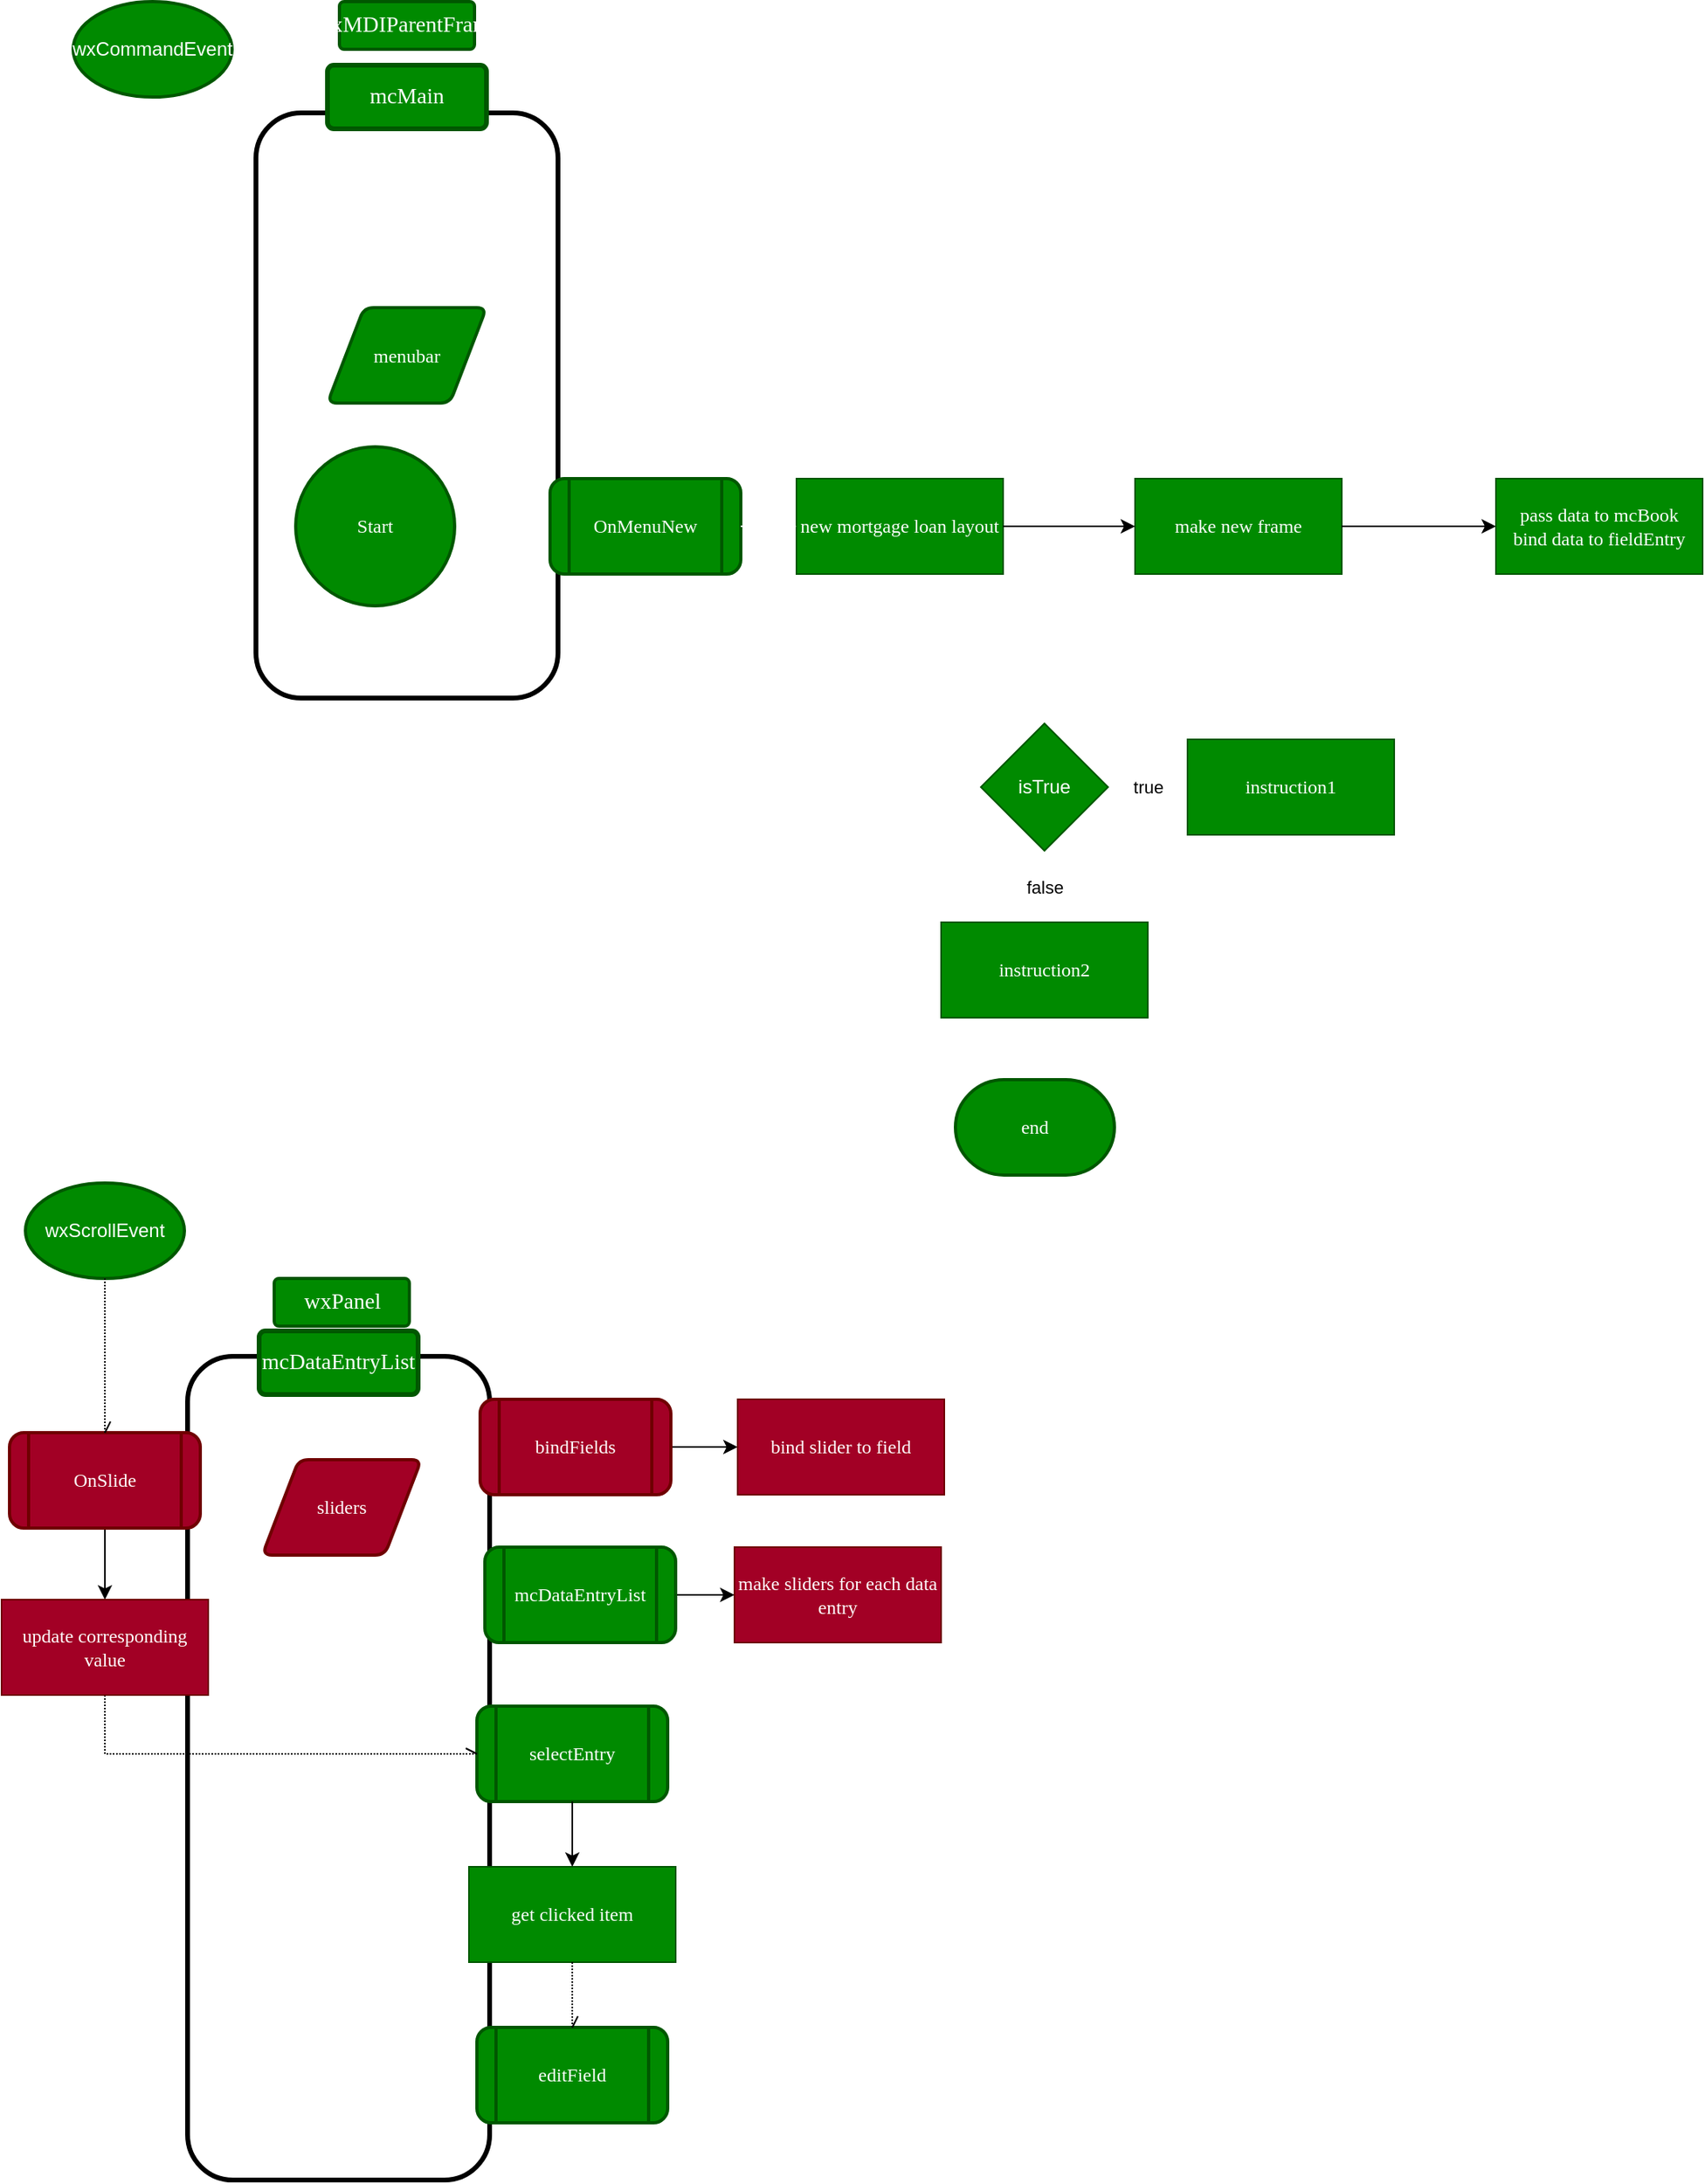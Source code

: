 <mxfile version="16.5.1" type="device"><diagram id="4u5bkuqh8i6XdxuR7M9z" name="Page-1"><mxGraphModel dx="618" dy="2341" grid="0" gridSize="10" guides="1" tooltips="1" connect="1" arrows="1" fold="1" page="0" pageScale="1" pageWidth="850" pageHeight="1100" math="0" shadow="0"><root><mxCell id="0"/><mxCell id="1" parent="0"/><mxCell id="HCgGVhxVDAZrNAhKXv1q-1" value="&lt;font style=&quot;font-size: 12px&quot;&gt;Start&lt;/font&gt;" style="strokeWidth=2;html=1;shape=mxgraph.flowchart.start_2;whiteSpace=wrap;fillColor=#008a00;strokeColor=#005700;fontFamily=SF Mono;fontColor=#ffffff;" parent="1" vertex="1"><mxGeometry x="805" y="-1074" width="100" height="100" as="geometry"/></mxCell><mxCell id="HCgGVhxVDAZrNAhKXv1q-10" value="&lt;font face=&quot;SF Mono&quot;&gt;end&lt;/font&gt;" style="strokeWidth=2;html=1;shape=mxgraph.flowchart.terminator;whiteSpace=wrap;fillColor=#008a00;strokeColor=#005700;fontColor=#ffffff;" parent="1" vertex="1"><mxGeometry x="1220" y="-676" width="100" height="60" as="geometry"/></mxCell><mxCell id="fyVn6qu1Rg0q54IkyxBc-4" value="true" style="edgeStyle=orthogonalEdgeStyle;rounded=0;orthogonalLoop=1;jettySize=auto;html=1;strokeColor=#FFFFFF;" parent="1" source="fyVn6qu1Rg0q54IkyxBc-1" target="fyVn6qu1Rg0q54IkyxBc-2" edge="1"><mxGeometry relative="1" as="geometry"/></mxCell><mxCell id="fyVn6qu1Rg0q54IkyxBc-5" value="false" style="edgeStyle=orthogonalEdgeStyle;rounded=0;orthogonalLoop=1;jettySize=auto;html=1;strokeColor=#FFFFFF;" parent="1" source="fyVn6qu1Rg0q54IkyxBc-1" target="fyVn6qu1Rg0q54IkyxBc-3" edge="1"><mxGeometry relative="1" as="geometry"/></mxCell><mxCell id="fyVn6qu1Rg0q54IkyxBc-1" value="isTrue" style="rhombus;whiteSpace=wrap;html=1;strokeColor=#005700;fillColor=#008a00;fontColor=#ffffff;" parent="1" vertex="1"><mxGeometry x="1236" y="-900" width="80" height="80" as="geometry"/></mxCell><mxCell id="fyVn6qu1Rg0q54IkyxBc-2" value="&lt;font style=&quot;font-size: 12px&quot;&gt;instruction1&lt;/font&gt;&lt;span style=&quot;font-size: 11px&quot;&gt;&lt;br&gt;&lt;/span&gt;" style="rounded=0;whiteSpace=wrap;html=1;fillColor=#008a00;strokeColor=#005700;fontFamily=SF Mono;fontColor=#ffffff;" parent="1" vertex="1"><mxGeometry x="1366" y="-890" width="130" height="60" as="geometry"/></mxCell><mxCell id="fyVn6qu1Rg0q54IkyxBc-3" value="&lt;font style=&quot;font-size: 12px&quot;&gt;instruction2&lt;/font&gt;&lt;span style=&quot;font-size: 11px&quot;&gt;&lt;br&gt;&lt;/span&gt;" style="rounded=0;whiteSpace=wrap;html=1;fillColor=#008a00;strokeColor=#005700;fontFamily=SF Mono;fontColor=#ffffff;" parent="1" vertex="1"><mxGeometry x="1211" y="-775" width="130" height="60" as="geometry"/></mxCell><mxCell id="DVsYa9VIIIL7xR5zk5o7-2" value="" style="rounded=1;whiteSpace=wrap;html=1;fillColor=none;strokeWidth=3;fontFamily=SF Mono;fontColor=#000000;" vertex="1" parent="1"><mxGeometry x="780" y="-1284" width="190" height="368" as="geometry"/></mxCell><mxCell id="DVsYa9VIIIL7xR5zk5o7-3" value="&lt;font style=&quot;font-size: 14px&quot;&gt;mcMain&lt;/font&gt;" style="rounded=1;arcSize=10;whiteSpace=wrap;html=1;align=center;fillColor=#008a00;strokeColor=#005700;fontFamily=SF Mono;strokeWidth=3;fontColor=#ffffff;" vertex="1" parent="1"><mxGeometry x="825" y="-1314" width="100" height="40" as="geometry"/></mxCell><mxCell id="DVsYa9VIIIL7xR5zk5o7-4" value="&lt;font style=&quot;font-size: 14px&quot;&gt;wxMDIParentFrame&lt;br&gt;&lt;/font&gt;" style="rounded=1;arcSize=10;whiteSpace=wrap;html=1;align=center;fillColor=#008a00;strokeColor=#005700;fontFamily=SF Mono;strokeWidth=2;shadow=0;glass=0;sketch=0;perimeterSpacing=0;fontColor=#ffffff;" vertex="1" parent="1"><mxGeometry x="832.5" y="-1354" width="85" height="30" as="geometry"/></mxCell><mxCell id="DVsYa9VIIIL7xR5zk5o7-5" value="menubar" style="shape=parallelogram;html=1;strokeWidth=2;perimeter=parallelogramPerimeter;whiteSpace=wrap;rounded=1;arcSize=12;size=0.23;fontFamily=SF Mono;fillColor=#008a00;strokeColor=#005700;fontColor=#ffffff;" vertex="1" parent="1"><mxGeometry x="825" y="-1161.5" width="100" height="60" as="geometry"/></mxCell><mxCell id="DVsYa9VIIIL7xR5zk5o7-6" value="wxCommandEvent" style="strokeWidth=2;html=1;shape=mxgraph.flowchart.start_1;whiteSpace=wrap;fillColor=#008a00;strokeColor=#005700;fontColor=#ffffff;" vertex="1" parent="1"><mxGeometry x="665" y="-1354" width="100" height="60" as="geometry"/></mxCell><mxCell id="DVsYa9VIIIL7xR5zk5o7-7" value="OnMenuNew" style="shape=process;whiteSpace=wrap;html=1;backgroundOutline=1;fillColor=#008a00;strokeColor=#005700;rounded=1;fontFamily=SF Mono;strokeWidth=2;fontColor=#ffffff;" vertex="1" parent="1"><mxGeometry x="965" y="-1054" width="120" height="60" as="geometry"/></mxCell><mxCell id="DVsYa9VIIIL7xR5zk5o7-8" value="&lt;font style=&quot;font-size: 12px&quot;&gt;new mortgage loan layout&lt;/font&gt;" style="rounded=0;whiteSpace=wrap;html=1;fillColor=#008a00;strokeColor=#005700;fontFamily=SF Mono;fontColor=#ffffff;" vertex="1" parent="1"><mxGeometry x="1120" y="-1054" width="130" height="60" as="geometry"/></mxCell><mxCell id="DVsYa9VIIIL7xR5zk5o7-9" style="edgeStyle=orthogonalEdgeStyle;rounded=0;orthogonalLoop=1;jettySize=auto;html=1;exitX=1;exitY=0.5;exitDx=0;exitDy=0;entryX=0;entryY=0.5;entryDx=0;entryDy=0;fontColor=#000000;fillColor=#a20025;strokeColor=#FFFFFF;" edge="1" parent="1" source="DVsYa9VIIIL7xR5zk5o7-7" target="DVsYa9VIIIL7xR5zk5o7-8"><mxGeometry relative="1" as="geometry"/></mxCell><mxCell id="DVsYa9VIIIL7xR5zk5o7-10" value="&lt;font style=&quot;font-size: 12px&quot;&gt;make new frame&lt;br&gt;&lt;/font&gt;" style="rounded=0;whiteSpace=wrap;html=1;fillColor=#008a00;strokeColor=#005700;fontFamily=SF Mono;fontColor=#ffffff;" vertex="1" parent="1"><mxGeometry x="1333" y="-1054" width="130" height="60" as="geometry"/></mxCell><mxCell id="DVsYa9VIIIL7xR5zk5o7-11" value="" style="edgeStyle=orthogonalEdgeStyle;rounded=0;orthogonalLoop=1;jettySize=auto;html=1;" edge="1" parent="1" source="DVsYa9VIIIL7xR5zk5o7-8" target="DVsYa9VIIIL7xR5zk5o7-10"><mxGeometry relative="1" as="geometry"/></mxCell><mxCell id="DVsYa9VIIIL7xR5zk5o7-12" style="edgeStyle=orthogonalEdgeStyle;rounded=0;orthogonalLoop=1;jettySize=auto;html=1;exitX=1;exitY=0.5;exitDx=0;exitDy=0;entryX=0;entryY=0.5;entryDx=0;entryDy=0;" edge="1" parent="1" source="DVsYa9VIIIL7xR5zk5o7-10" target="DVsYa9VIIIL7xR5zk5o7-13"><mxGeometry relative="1" as="geometry"><mxPoint x="1416" y="-994" as="sourcePoint"/></mxGeometry></mxCell><mxCell id="DVsYa9VIIIL7xR5zk5o7-13" value="&lt;font style=&quot;font-size: 12px&quot;&gt;pass data to mcBook&lt;br&gt;bind data to fieldEntry&lt;br&gt;&lt;/font&gt;" style="rounded=0;whiteSpace=wrap;html=1;fillColor=#008a00;strokeColor=#005700;fontFamily=SF Mono;fontColor=#ffffff;" vertex="1" parent="1"><mxGeometry x="1560" y="-1054" width="130" height="60" as="geometry"/></mxCell><mxCell id="C-Ul6Up5_YDBu0jRm8IG-2" value="&lt;font style=&quot;font-size: 14px&quot;&gt;wxPanel&lt;br&gt;&lt;/font&gt;" style="rounded=1;arcSize=10;whiteSpace=wrap;html=1;align=center;fontFamily=SF Mono;strokeWidth=2;shadow=0;glass=0;sketch=0;perimeterSpacing=0;fillColor=#008a00;strokeColor=#005700;fontColor=#ffffff;" parent="1" vertex="1"><mxGeometry x="791.5" y="-551" width="85" height="30" as="geometry"/></mxCell><mxCell id="C-Ul6Up5_YDBu0jRm8IG-3" value="wxScrollEvent" style="strokeWidth=2;html=1;shape=mxgraph.flowchart.start_1;whiteSpace=wrap;fillColor=#008a00;strokeColor=#005700;fontColor=#ffffff;" parent="1" vertex="1"><mxGeometry x="635" y="-611" width="100" height="60" as="geometry"/></mxCell><mxCell id="C-Ul6Up5_YDBu0jRm8IG-4" value="" style="rounded=1;whiteSpace=wrap;html=1;fillColor=none;strokeWidth=3;fontFamily=SF Mono;fontColor=#000000;" parent="1" vertex="1"><mxGeometry x="737" y="-502" width="190" height="518" as="geometry"/></mxCell><mxCell id="C-Ul6Up5_YDBu0jRm8IG-5" value="&lt;font style=&quot;font-size: 14px&quot;&gt;mcDataEntryList&lt;/font&gt;" style="rounded=1;arcSize=10;whiteSpace=wrap;html=1;align=center;fillColor=#008a00;strokeColor=#005700;fontFamily=SF Mono;strokeWidth=3;fontColor=#ffffff;" parent="1" vertex="1"><mxGeometry x="782" y="-518" width="100" height="40" as="geometry"/></mxCell><mxCell id="DVsYa9VIIIL7xR5zk5o7-19" value="" style="edgeStyle=orthogonalEdgeStyle;rounded=0;orthogonalLoop=1;jettySize=auto;html=1;" edge="1" parent="1" source="C-Ul6Up5_YDBu0jRm8IG-6" target="DVsYa9VIIIL7xR5zk5o7-18"><mxGeometry relative="1" as="geometry"/></mxCell><mxCell id="C-Ul6Up5_YDBu0jRm8IG-6" value="OnSlide" style="shape=process;whiteSpace=wrap;html=1;backgroundOutline=1;rounded=1;fontFamily=SF Mono;strokeWidth=2;fillColor=#a20025;fontColor=#ffffff;strokeColor=#6F0000;" parent="1" vertex="1"><mxGeometry x="625" y="-454" width="120" height="60" as="geometry"/></mxCell><mxCell id="C-Ul6Up5_YDBu0jRm8IG-7" value="" style="edgeStyle=orthogonalEdgeStyle;rounded=0;orthogonalLoop=1;jettySize=auto;html=1;dashed=1;dashPattern=1 1;endArrow=openAsync;endFill=0;" parent="1" source="C-Ul6Up5_YDBu0jRm8IG-3" target="C-Ul6Up5_YDBu0jRm8IG-6" edge="1"><mxGeometry relative="1" as="geometry"/></mxCell><mxCell id="DVsYa9VIIIL7xR5zk5o7-17" value="" style="edgeStyle=orthogonalEdgeStyle;rounded=0;orthogonalLoop=1;jettySize=auto;html=1;" edge="1" parent="1" source="C-Ul6Up5_YDBu0jRm8IG-8" target="DVsYa9VIIIL7xR5zk5o7-16"><mxGeometry relative="1" as="geometry"/></mxCell><mxCell id="C-Ul6Up5_YDBu0jRm8IG-8" value="mcDataEntryList" style="shape=process;whiteSpace=wrap;html=1;backgroundOutline=1;fillColor=#008a00;strokeColor=#005700;rounded=1;fontFamily=SF Mono;strokeWidth=2;fontColor=#ffffff;" parent="1" vertex="1"><mxGeometry x="924" y="-382" width="120" height="60" as="geometry"/></mxCell><mxCell id="C-Ul6Up5_YDBu0jRm8IG-9" value="selectEntry" style="shape=process;whiteSpace=wrap;html=1;backgroundOutline=1;fillColor=#008a00;strokeColor=#005700;rounded=1;fontFamily=SF Mono;strokeWidth=2;fontColor=#ffffff;" parent="1" vertex="1"><mxGeometry x="919" y="-282" width="120" height="60" as="geometry"/></mxCell><mxCell id="C-Ul6Up5_YDBu0jRm8IG-11" value="get clicked item" style="rounded=0;whiteSpace=wrap;html=1;fontFamily=SF Mono;fillColor=#008a00;strokeColor=#005700;fontColor=#ffffff;" parent="1" vertex="1"><mxGeometry x="914" y="-181" width="130" height="60" as="geometry"/></mxCell><mxCell id="C-Ul6Up5_YDBu0jRm8IG-12" value="" style="edgeStyle=orthogonalEdgeStyle;rounded=0;orthogonalLoop=1;jettySize=auto;html=1;" parent="1" source="C-Ul6Up5_YDBu0jRm8IG-9" target="C-Ul6Up5_YDBu0jRm8IG-11" edge="1"><mxGeometry relative="1" as="geometry"/></mxCell><mxCell id="C-Ul6Up5_YDBu0jRm8IG-13" value="editField" style="shape=process;whiteSpace=wrap;html=1;backgroundOutline=1;fillColor=#008a00;strokeColor=#005700;rounded=1;fontFamily=SF Mono;strokeWidth=2;fontColor=#ffffff;" parent="1" vertex="1"><mxGeometry x="919" y="-80" width="120" height="60" as="geometry"/></mxCell><mxCell id="C-Ul6Up5_YDBu0jRm8IG-14" value="" style="edgeStyle=orthogonalEdgeStyle;rounded=0;orthogonalLoop=1;jettySize=auto;html=1;dashed=1;dashPattern=1 1;endArrow=openAsync;endFill=0;" parent="1" source="C-Ul6Up5_YDBu0jRm8IG-11" target="C-Ul6Up5_YDBu0jRm8IG-13" edge="1"><mxGeometry relative="1" as="geometry"/></mxCell><mxCell id="DVsYa9VIIIL7xR5zk5o7-21" value="" style="edgeStyle=orthogonalEdgeStyle;rounded=0;orthogonalLoop=1;jettySize=auto;html=1;" edge="1" parent="1" source="C-Ul6Up5_YDBu0jRm8IG-15" target="DVsYa9VIIIL7xR5zk5o7-20"><mxGeometry relative="1" as="geometry"/></mxCell><mxCell id="C-Ul6Up5_YDBu0jRm8IG-15" value="bindFields" style="shape=process;whiteSpace=wrap;html=1;backgroundOutline=1;rounded=1;fontFamily=SF Mono;strokeWidth=2;fillColor=#a20025;fontColor=#ffffff;strokeColor=#6F0000;" parent="1" vertex="1"><mxGeometry x="921" y="-475" width="120" height="60" as="geometry"/></mxCell><mxCell id="DVsYa9VIIIL7xR5zk5o7-15" value="sliders" style="shape=parallelogram;html=1;strokeWidth=2;perimeter=parallelogramPerimeter;whiteSpace=wrap;rounded=1;arcSize=12;size=0.23;fontFamily=SF Mono;fillColor=#a20025;strokeColor=#6F0000;fontColor=#ffffff;" vertex="1" parent="1"><mxGeometry x="784" y="-437" width="100" height="60" as="geometry"/></mxCell><mxCell id="DVsYa9VIIIL7xR5zk5o7-16" value="&lt;font style=&quot;font-size: 12px&quot;&gt;make sliders for each data entry&lt;/font&gt;&lt;span style=&quot;font-size: 11px&quot;&gt;&lt;br&gt;&lt;/span&gt;" style="rounded=0;whiteSpace=wrap;html=1;fillColor=#a20025;strokeColor=#6F0000;fontFamily=SF Mono;fontColor=#ffffff;" vertex="1" parent="1"><mxGeometry x="1081" y="-382" width="130" height="60" as="geometry"/></mxCell><mxCell id="DVsYa9VIIIL7xR5zk5o7-22" style="edgeStyle=orthogonalEdgeStyle;rounded=0;orthogonalLoop=1;jettySize=auto;html=1;exitX=0.5;exitY=1;exitDx=0;exitDy=0;entryX=0;entryY=0.5;entryDx=0;entryDy=0;dashed=1;dashPattern=1 1;endArrow=openAsync;endFill=0;" edge="1" parent="1" source="DVsYa9VIIIL7xR5zk5o7-18" target="C-Ul6Up5_YDBu0jRm8IG-9"><mxGeometry relative="1" as="geometry"/></mxCell><mxCell id="DVsYa9VIIIL7xR5zk5o7-18" value="update corresponding value" style="rounded=0;whiteSpace=wrap;html=1;fontFamily=SF Mono;fillColor=#a20025;strokeColor=#6F0000;fontColor=#ffffff;" vertex="1" parent="1"><mxGeometry x="620" y="-349" width="130" height="60" as="geometry"/></mxCell><mxCell id="DVsYa9VIIIL7xR5zk5o7-20" value="&lt;font style=&quot;font-size: 12px&quot;&gt;bind slider to field&lt;/font&gt;&lt;span style=&quot;font-size: 11px&quot;&gt;&lt;br&gt;&lt;/span&gt;" style="rounded=0;whiteSpace=wrap;html=1;fillColor=#a20025;strokeColor=#6F0000;fontFamily=SF Mono;fontColor=#ffffff;" vertex="1" parent="1"><mxGeometry x="1083" y="-475" width="130" height="60" as="geometry"/></mxCell></root></mxGraphModel></diagram></mxfile>